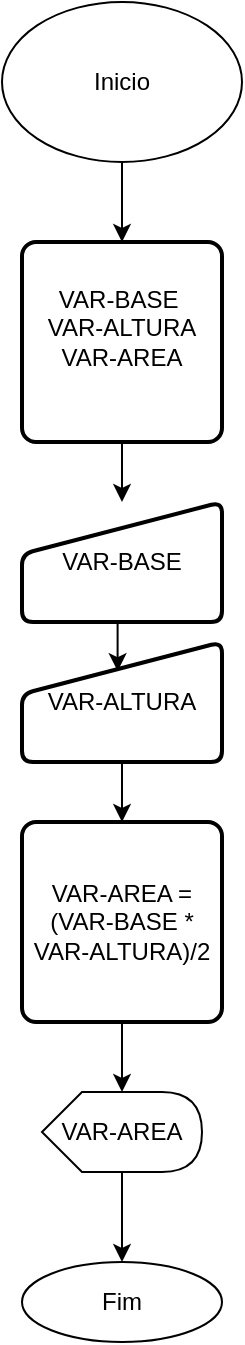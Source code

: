<mxfile version="26.1.0">
  <diagram name="Página-1" id="CPvqbXjHbDNLkCxv18KU">
    <mxGraphModel dx="1123" dy="669" grid="1" gridSize="10" guides="1" tooltips="1" connect="1" arrows="1" fold="1" page="1" pageScale="1" pageWidth="827" pageHeight="1169" math="0" shadow="0">
      <root>
        <mxCell id="0" />
        <mxCell id="1" parent="0" />
        <mxCell id="_pVqM6F8h4HM7-4h1Zk2-1" value="Fim" style="ellipse;whiteSpace=wrap;html=1;" parent="1" vertex="1">
          <mxGeometry x="330" y="650" width="100" height="40" as="geometry" />
        </mxCell>
        <mxCell id="_pVqM6F8h4HM7-4h1Zk2-14" style="edgeStyle=orthogonalEdgeStyle;rounded=0;orthogonalLoop=1;jettySize=auto;html=1;exitX=0.5;exitY=1;exitDx=0;exitDy=0;entryX=0.5;entryY=0;entryDx=0;entryDy=0;" parent="1" source="_pVqM6F8h4HM7-4h1Zk2-2" target="_pVqM6F8h4HM7-4h1Zk2-9" edge="1">
          <mxGeometry relative="1" as="geometry" />
        </mxCell>
        <mxCell id="_pVqM6F8h4HM7-4h1Zk2-2" value="Inicio" style="ellipse;whiteSpace=wrap;html=1;" parent="1" vertex="1">
          <mxGeometry x="320" y="20" width="120" height="80" as="geometry" />
        </mxCell>
        <mxCell id="_pVqM6F8h4HM7-4h1Zk2-20" style="edgeStyle=orthogonalEdgeStyle;rounded=0;orthogonalLoop=1;jettySize=auto;html=1;exitX=0;exitY=0;exitDx=40;exitDy=40;exitPerimeter=0;entryX=0.5;entryY=0;entryDx=0;entryDy=0;" parent="1" source="_pVqM6F8h4HM7-4h1Zk2-5" target="_pVqM6F8h4HM7-4h1Zk2-1" edge="1">
          <mxGeometry relative="1" as="geometry" />
        </mxCell>
        <mxCell id="_pVqM6F8h4HM7-4h1Zk2-5" value="VAR-AREA" style="shape=display;whiteSpace=wrap;html=1;" parent="1" vertex="1">
          <mxGeometry x="340" y="565" width="80" height="40" as="geometry" />
        </mxCell>
        <mxCell id="_pVqM6F8h4HM7-4h1Zk2-6" value="VAR-BASE" style="html=1;strokeWidth=2;shape=manualInput;whiteSpace=wrap;rounded=1;size=26;arcSize=11;" parent="1" vertex="1">
          <mxGeometry x="330" y="270" width="100" height="60" as="geometry" />
        </mxCell>
        <mxCell id="_pVqM6F8h4HM7-4h1Zk2-18" style="edgeStyle=orthogonalEdgeStyle;rounded=0;orthogonalLoop=1;jettySize=auto;html=1;exitX=0.5;exitY=1;exitDx=0;exitDy=0;entryX=0.5;entryY=0;entryDx=0;entryDy=0;" parent="1" source="_pVqM6F8h4HM7-4h1Zk2-7" target="_pVqM6F8h4HM7-4h1Zk2-12" edge="1">
          <mxGeometry relative="1" as="geometry" />
        </mxCell>
        <mxCell id="_pVqM6F8h4HM7-4h1Zk2-7" value="VAR-ALTURA" style="html=1;strokeWidth=2;shape=manualInput;whiteSpace=wrap;rounded=1;size=26;arcSize=11;" parent="1" vertex="1">
          <mxGeometry x="330" y="340" width="100" height="60" as="geometry" />
        </mxCell>
        <mxCell id="_pVqM6F8h4HM7-4h1Zk2-16" style="edgeStyle=orthogonalEdgeStyle;rounded=0;orthogonalLoop=1;jettySize=auto;html=1;exitX=0.5;exitY=1;exitDx=0;exitDy=0;" parent="1" source="_pVqM6F8h4HM7-4h1Zk2-9" target="_pVqM6F8h4HM7-4h1Zk2-6" edge="1">
          <mxGeometry relative="1" as="geometry" />
        </mxCell>
        <mxCell id="_pVqM6F8h4HM7-4h1Zk2-9" value="VAR-BASE&amp;nbsp;&lt;div&gt;VAR-ALTURA&lt;/div&gt;&lt;div&gt;VAR-AREA&lt;/div&gt;&lt;div&gt;&lt;br&gt;&lt;/div&gt;" style="rounded=1;whiteSpace=wrap;html=1;absoluteArcSize=1;arcSize=14;strokeWidth=2;" parent="1" vertex="1">
          <mxGeometry x="330" y="140" width="100" height="100" as="geometry" />
        </mxCell>
        <mxCell id="_pVqM6F8h4HM7-4h1Zk2-19" style="edgeStyle=orthogonalEdgeStyle;rounded=0;orthogonalLoop=1;jettySize=auto;html=1;exitX=0.5;exitY=1;exitDx=0;exitDy=0;" parent="1" source="_pVqM6F8h4HM7-4h1Zk2-12" target="_pVqM6F8h4HM7-4h1Zk2-5" edge="1">
          <mxGeometry relative="1" as="geometry" />
        </mxCell>
        <mxCell id="_pVqM6F8h4HM7-4h1Zk2-12" value="&lt;div&gt;VAR-AREA = (VAR-BASE * VAR-ALTURA)/2&lt;/div&gt;" style="rounded=1;whiteSpace=wrap;html=1;absoluteArcSize=1;arcSize=14;strokeWidth=2;" parent="1" vertex="1">
          <mxGeometry x="330" y="430" width="100" height="100" as="geometry" />
        </mxCell>
        <mxCell id="_pVqM6F8h4HM7-4h1Zk2-17" style="edgeStyle=orthogonalEdgeStyle;rounded=0;orthogonalLoop=1;jettySize=auto;html=1;exitX=0.5;exitY=1;exitDx=0;exitDy=0;entryX=0.478;entryY=0.243;entryDx=0;entryDy=0;entryPerimeter=0;" parent="1" source="_pVqM6F8h4HM7-4h1Zk2-6" target="_pVqM6F8h4HM7-4h1Zk2-7" edge="1">
          <mxGeometry relative="1" as="geometry" />
        </mxCell>
      </root>
    </mxGraphModel>
  </diagram>
</mxfile>
